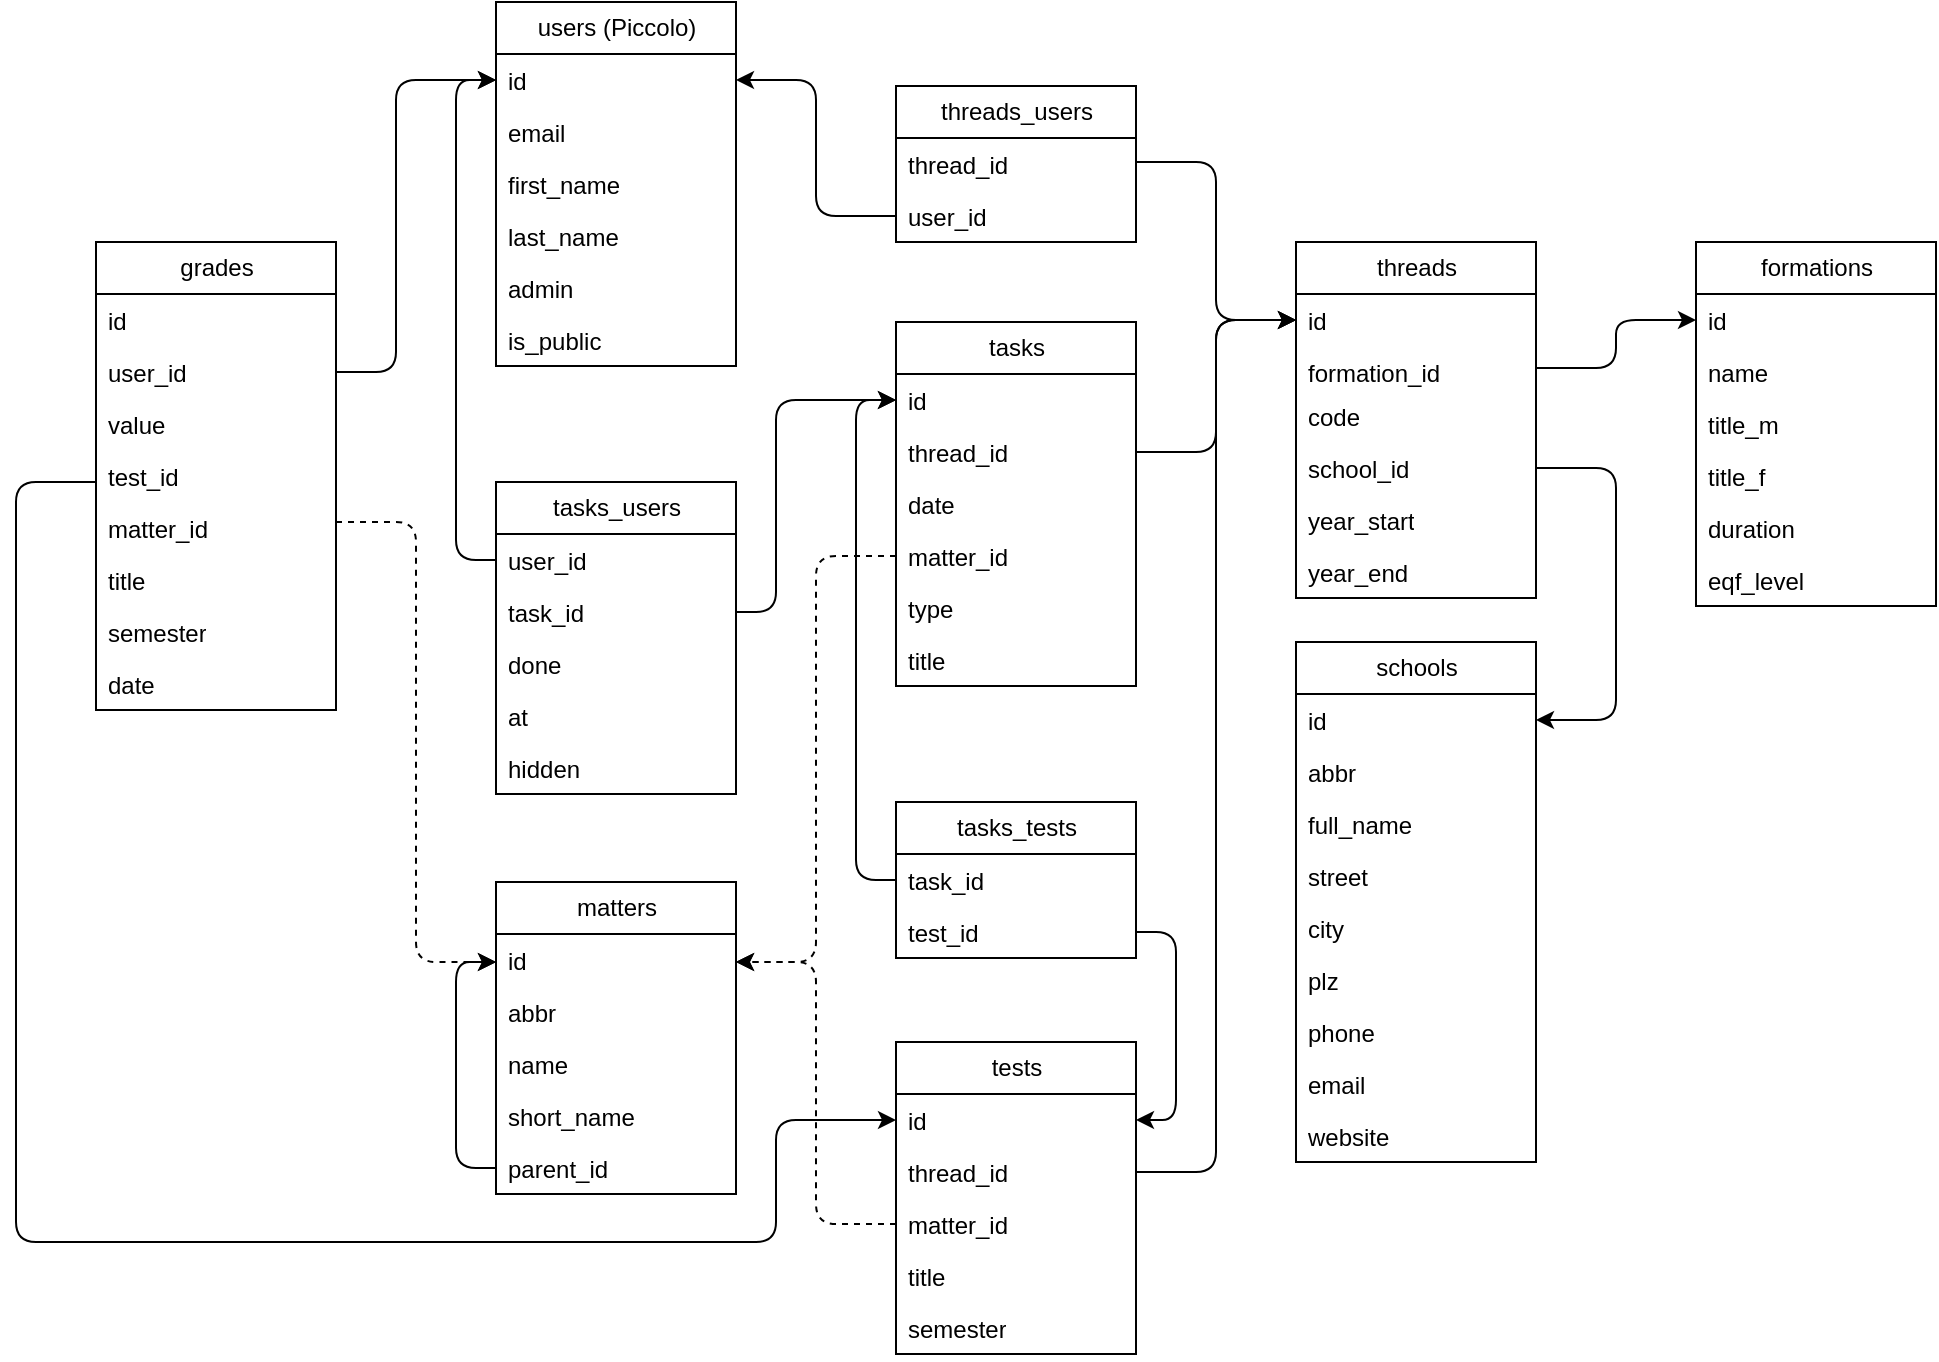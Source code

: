<mxfile>
    <diagram id="cqdpETuABZV71uQ6FCJ5" name="Page-1">
        <mxGraphModel dx="1222" dy="686" grid="1" gridSize="10" guides="1" tooltips="1" connect="1" arrows="1" fold="1" page="1" pageScale="1" pageWidth="1169" pageHeight="827" background="none" math="0" shadow="0">
            <root>
                <mxCell id="0"/>
                <mxCell id="1" parent="0"/>
                <mxCell id="17" value="threads_users" style="swimlane;fontStyle=0;childLayout=stackLayout;horizontal=1;startSize=26;fillColor=none;horizontalStack=0;resizeParent=1;resizeParentMax=0;resizeLast=0;collapsible=1;marginBottom=0;html=1;" parent="1" vertex="1">
                    <mxGeometry x="520" y="82" width="120" height="78" as="geometry">
                        <mxRectangle x="320" y="280" width="80" height="30" as="alternateBounds"/>
                    </mxGeometry>
                </mxCell>
                <mxCell id="94" value="thread_id" style="text;strokeColor=none;fillColor=none;align=left;verticalAlign=top;spacingLeft=4;spacingRight=4;overflow=hidden;rotatable=0;points=[[0,0.5],[1,0.5]];portConstraint=eastwest;whiteSpace=wrap;html=1;" parent="17" vertex="1">
                    <mxGeometry y="26" width="120" height="26" as="geometry"/>
                </mxCell>
                <mxCell id="19" value="user_id" style="text;strokeColor=none;fillColor=none;align=left;verticalAlign=top;spacingLeft=4;spacingRight=4;overflow=hidden;rotatable=0;points=[[0,0.5],[1,0.5]];portConstraint=eastwest;whiteSpace=wrap;html=1;" parent="17" vertex="1">
                    <mxGeometry y="52" width="120" height="26" as="geometry"/>
                </mxCell>
                <mxCell id="30" value="users (Piccolo)" style="swimlane;fontStyle=0;childLayout=stackLayout;horizontal=1;startSize=26;fillColor=none;horizontalStack=0;resizeParent=1;resizeParentMax=0;resizeLast=0;collapsible=1;marginBottom=0;html=1;" parent="1" vertex="1">
                    <mxGeometry x="320" y="40" width="120" height="182" as="geometry">
                        <mxRectangle x="80" y="120" width="80" height="30" as="alternateBounds"/>
                    </mxGeometry>
                </mxCell>
                <mxCell id="31" value="id" style="text;strokeColor=none;fillColor=none;align=left;verticalAlign=top;spacingLeft=4;spacingRight=4;overflow=hidden;rotatable=0;points=[[0,0.5],[1,0.5]];portConstraint=eastwest;whiteSpace=wrap;html=1;" parent="30" vertex="1">
                    <mxGeometry y="26" width="120" height="26" as="geometry"/>
                </mxCell>
                <mxCell id="32" value="email" style="text;strokeColor=none;fillColor=none;align=left;verticalAlign=top;spacingLeft=4;spacingRight=4;overflow=hidden;rotatable=0;points=[[0,0.5],[1,0.5]];portConstraint=eastwest;whiteSpace=wrap;html=1;" parent="30" vertex="1">
                    <mxGeometry y="52" width="120" height="26" as="geometry"/>
                </mxCell>
                <mxCell id="33" value="first_name" style="text;strokeColor=none;fillColor=none;align=left;verticalAlign=top;spacingLeft=4;spacingRight=4;overflow=hidden;rotatable=0;points=[[0,0.5],[1,0.5]];portConstraint=eastwest;whiteSpace=wrap;html=1;" parent="30" vertex="1">
                    <mxGeometry y="78" width="120" height="26" as="geometry"/>
                </mxCell>
                <mxCell id="34" value="last_name" style="text;strokeColor=none;fillColor=none;align=left;verticalAlign=top;spacingLeft=4;spacingRight=4;overflow=hidden;rotatable=0;points=[[0,0.5],[1,0.5]];portConstraint=eastwest;whiteSpace=wrap;html=1;" parent="30" vertex="1">
                    <mxGeometry y="104" width="120" height="26" as="geometry"/>
                </mxCell>
                <mxCell id="35" value="admin" style="text;strokeColor=none;fillColor=none;align=left;verticalAlign=top;spacingLeft=4;spacingRight=4;overflow=hidden;rotatable=0;points=[[0,0.5],[1,0.5]];portConstraint=eastwest;whiteSpace=wrap;html=1;" parent="30" vertex="1">
                    <mxGeometry y="130" width="120" height="26" as="geometry"/>
                </mxCell>
                <mxCell id="265" value="is_public" style="text;strokeColor=none;fillColor=none;align=left;verticalAlign=top;spacingLeft=4;spacingRight=4;overflow=hidden;rotatable=0;points=[[0,0.5],[1,0.5]];portConstraint=eastwest;whiteSpace=wrap;html=1;" parent="30" vertex="1">
                    <mxGeometry y="156" width="120" height="26" as="geometry"/>
                </mxCell>
                <mxCell id="148" value="threads" style="swimlane;fontStyle=0;childLayout=stackLayout;horizontal=1;startSize=26;fillColor=none;horizontalStack=0;resizeParent=1;resizeParentMax=0;resizeLast=0;collapsible=1;marginBottom=0;html=1;" parent="1" vertex="1">
                    <mxGeometry x="720" y="160" width="120" height="178" as="geometry">
                        <mxRectangle x="720" y="120" width="80" height="30" as="alternateBounds"/>
                    </mxGeometry>
                </mxCell>
                <mxCell id="149" value="id" style="text;strokeColor=none;fillColor=none;align=left;verticalAlign=top;spacingLeft=4;spacingRight=4;overflow=hidden;rotatable=0;points=[[0,0.5],[1,0.5]];portConstraint=eastwest;whiteSpace=wrap;html=1;" parent="148" vertex="1">
                    <mxGeometry y="26" width="120" height="26" as="geometry"/>
                </mxCell>
                <mxCell id="150" value="formation_id" style="text;strokeColor=none;fillColor=none;align=left;verticalAlign=top;spacingLeft=4;spacingRight=4;overflow=hidden;rotatable=0;points=[[0,0.5],[1,0.5]];portConstraint=eastwest;whiteSpace=wrap;html=1;" parent="148" vertex="1">
                    <mxGeometry y="52" width="120" height="22" as="geometry"/>
                </mxCell>
                <mxCell id="151" value="code" style="text;strokeColor=none;fillColor=none;align=left;verticalAlign=top;spacingLeft=4;spacingRight=4;overflow=hidden;rotatable=0;points=[[0,0.5],[1,0.5]];portConstraint=eastwest;whiteSpace=wrap;html=1;" parent="148" vertex="1">
                    <mxGeometry y="74" width="120" height="26" as="geometry"/>
                </mxCell>
                <mxCell id="152" value="school_id" style="text;strokeColor=none;fillColor=none;align=left;verticalAlign=top;spacingLeft=4;spacingRight=4;overflow=hidden;rotatable=0;points=[[0,0.5],[1,0.5]];portConstraint=eastwest;whiteSpace=wrap;html=1;" parent="148" vertex="1">
                    <mxGeometry y="100" width="120" height="26" as="geometry"/>
                </mxCell>
                <mxCell id="153" value="year_start" style="text;strokeColor=none;fillColor=none;align=left;verticalAlign=top;spacingLeft=4;spacingRight=4;overflow=hidden;rotatable=0;points=[[0,0.5],[1,0.5]];portConstraint=eastwest;whiteSpace=wrap;html=1;" parent="148" vertex="1">
                    <mxGeometry y="126" width="120" height="26" as="geometry"/>
                </mxCell>
                <mxCell id="154" value="year_end" style="text;strokeColor=none;fillColor=none;align=left;verticalAlign=top;spacingLeft=4;spacingRight=4;overflow=hidden;rotatable=0;points=[[0,0.5],[1,0.5]];portConstraint=eastwest;whiteSpace=wrap;html=1;" parent="148" vertex="1">
                    <mxGeometry y="152" width="120" height="26" as="geometry"/>
                </mxCell>
                <mxCell id="155" value="formations" style="swimlane;fontStyle=0;childLayout=stackLayout;horizontal=1;startSize=26;fillColor=none;horizontalStack=0;resizeParent=1;resizeParentMax=0;resizeLast=0;collapsible=1;marginBottom=0;html=1;" parent="1" vertex="1">
                    <mxGeometry x="920" y="160" width="120" height="182" as="geometry">
                        <mxRectangle x="680" y="120" width="80" height="30" as="alternateBounds"/>
                    </mxGeometry>
                </mxCell>
                <mxCell id="156" value="id" style="text;strokeColor=none;fillColor=none;align=left;verticalAlign=top;spacingLeft=4;spacingRight=4;overflow=hidden;rotatable=0;points=[[0,0.5],[1,0.5]];portConstraint=eastwest;whiteSpace=wrap;html=1;" parent="155" vertex="1">
                    <mxGeometry y="26" width="120" height="26" as="geometry"/>
                </mxCell>
                <mxCell id="157" value="name" style="text;strokeColor=none;fillColor=none;align=left;verticalAlign=top;spacingLeft=4;spacingRight=4;overflow=hidden;rotatable=0;points=[[0,0.5],[1,0.5]];portConstraint=eastwest;whiteSpace=wrap;html=1;" parent="155" vertex="1">
                    <mxGeometry y="52" width="120" height="26" as="geometry"/>
                </mxCell>
                <mxCell id="169" value="title_m" style="text;strokeColor=none;fillColor=none;align=left;verticalAlign=top;spacingLeft=4;spacingRight=4;overflow=hidden;rotatable=0;points=[[0,0.5],[1,0.5]];portConstraint=eastwest;whiteSpace=wrap;html=1;" parent="155" vertex="1">
                    <mxGeometry y="78" width="120" height="26" as="geometry"/>
                </mxCell>
                <mxCell id="170" value="title_f" style="text;strokeColor=none;fillColor=none;align=left;verticalAlign=top;spacingLeft=4;spacingRight=4;overflow=hidden;rotatable=0;points=[[0,0.5],[1,0.5]];portConstraint=eastwest;whiteSpace=wrap;html=1;" parent="155" vertex="1">
                    <mxGeometry y="104" width="120" height="26" as="geometry"/>
                </mxCell>
                <mxCell id="158" value="duration" style="text;strokeColor=none;fillColor=none;align=left;verticalAlign=top;spacingLeft=4;spacingRight=4;overflow=hidden;rotatable=0;points=[[0,0.5],[1,0.5]];portConstraint=eastwest;whiteSpace=wrap;html=1;" parent="155" vertex="1">
                    <mxGeometry y="130" width="120" height="26" as="geometry"/>
                </mxCell>
                <mxCell id="253" value="eqf_level" style="text;strokeColor=none;fillColor=none;align=left;verticalAlign=top;spacingLeft=4;spacingRight=4;overflow=hidden;rotatable=0;points=[[0,0.5],[1,0.5]];portConstraint=eastwest;whiteSpace=wrap;html=1;" parent="155" vertex="1">
                    <mxGeometry y="156" width="120" height="26" as="geometry"/>
                </mxCell>
                <mxCell id="159" value="schools" style="swimlane;fontStyle=0;childLayout=stackLayout;horizontal=1;startSize=26;fillColor=none;horizontalStack=0;resizeParent=1;resizeParentMax=0;resizeLast=0;collapsible=1;marginBottom=0;html=1;" parent="1" vertex="1">
                    <mxGeometry x="720" y="360" width="120" height="260" as="geometry">
                        <mxRectangle x="680" y="360" width="80" height="30" as="alternateBounds"/>
                    </mxGeometry>
                </mxCell>
                <mxCell id="160" value="id" style="text;strokeColor=none;fillColor=none;align=left;verticalAlign=top;spacingLeft=4;spacingRight=4;overflow=hidden;rotatable=0;points=[[0,0.5],[1,0.5]];portConstraint=eastwest;whiteSpace=wrap;html=1;" parent="159" vertex="1">
                    <mxGeometry y="26" width="120" height="26" as="geometry"/>
                </mxCell>
                <mxCell id="161" value="abbr" style="text;strokeColor=none;fillColor=none;align=left;verticalAlign=top;spacingLeft=4;spacingRight=4;overflow=hidden;rotatable=0;points=[[0,0.5],[1,0.5]];portConstraint=eastwest;whiteSpace=wrap;html=1;" parent="159" vertex="1">
                    <mxGeometry y="52" width="120" height="26" as="geometry"/>
                </mxCell>
                <mxCell id="162" value="full_name" style="text;strokeColor=none;fillColor=none;align=left;verticalAlign=top;spacingLeft=4;spacingRight=4;overflow=hidden;rotatable=0;points=[[0,0.5],[1,0.5]];portConstraint=eastwest;whiteSpace=wrap;html=1;" parent="159" vertex="1">
                    <mxGeometry y="78" width="120" height="26" as="geometry"/>
                </mxCell>
                <mxCell id="163" value="street" style="text;strokeColor=none;fillColor=none;align=left;verticalAlign=top;spacingLeft=4;spacingRight=4;overflow=hidden;rotatable=0;points=[[0,0.5],[1,0.5]];portConstraint=eastwest;whiteSpace=wrap;html=1;" parent="159" vertex="1">
                    <mxGeometry y="104" width="120" height="26" as="geometry"/>
                </mxCell>
                <mxCell id="164" value="city" style="text;strokeColor=none;fillColor=none;align=left;verticalAlign=top;spacingLeft=4;spacingRight=4;overflow=hidden;rotatable=0;points=[[0,0.5],[1,0.5]];portConstraint=eastwest;whiteSpace=wrap;html=1;" parent="159" vertex="1">
                    <mxGeometry y="130" width="120" height="26" as="geometry"/>
                </mxCell>
                <mxCell id="165" value="plz" style="text;strokeColor=none;fillColor=none;align=left;verticalAlign=top;spacingLeft=4;spacingRight=4;overflow=hidden;rotatable=0;points=[[0,0.5],[1,0.5]];portConstraint=eastwest;whiteSpace=wrap;html=1;" parent="159" vertex="1">
                    <mxGeometry y="156" width="120" height="26" as="geometry"/>
                </mxCell>
                <mxCell id="166" value="phone" style="text;strokeColor=none;fillColor=none;align=left;verticalAlign=top;spacingLeft=4;spacingRight=4;overflow=hidden;rotatable=0;points=[[0,0.5],[1,0.5]];portConstraint=eastwest;whiteSpace=wrap;html=1;" parent="159" vertex="1">
                    <mxGeometry y="182" width="120" height="26" as="geometry"/>
                </mxCell>
                <mxCell id="167" value="email" style="text;strokeColor=none;fillColor=none;align=left;verticalAlign=top;spacingLeft=4;spacingRight=4;overflow=hidden;rotatable=0;points=[[0,0.5],[1,0.5]];portConstraint=eastwest;whiteSpace=wrap;html=1;" parent="159" vertex="1">
                    <mxGeometry y="208" width="120" height="26" as="geometry"/>
                </mxCell>
                <mxCell id="168" value="website" style="text;strokeColor=none;fillColor=none;align=left;verticalAlign=top;spacingLeft=4;spacingRight=4;overflow=hidden;rotatable=0;points=[[0,0.5],[1,0.5]];portConstraint=eastwest;whiteSpace=wrap;html=1;" parent="159" vertex="1">
                    <mxGeometry y="234" width="120" height="26" as="geometry"/>
                </mxCell>
                <mxCell id="171" style="edgeStyle=orthogonalEdgeStyle;html=1;" parent="1" source="150" target="156" edge="1">
                    <mxGeometry relative="1" as="geometry"/>
                </mxCell>
                <mxCell id="172" style="edgeStyle=orthogonalEdgeStyle;html=1;" parent="1" source="152" target="160" edge="1">
                    <mxGeometry relative="1" as="geometry">
                        <Array as="points">
                            <mxPoint x="880" y="273"/>
                            <mxPoint x="880" y="399"/>
                        </Array>
                    </mxGeometry>
                </mxCell>
                <mxCell id="175" value="tasks" style="swimlane;fontStyle=0;childLayout=stackLayout;horizontal=1;startSize=26;fillColor=none;horizontalStack=0;resizeParent=1;resizeParentMax=0;resizeLast=0;collapsible=1;marginBottom=0;html=1;" parent="1" vertex="1">
                    <mxGeometry x="520" y="200" width="120" height="182" as="geometry"/>
                </mxCell>
                <mxCell id="176" value="id" style="text;strokeColor=none;fillColor=none;align=left;verticalAlign=top;spacingLeft=4;spacingRight=4;overflow=hidden;rotatable=0;points=[[0,0.5],[1,0.5]];portConstraint=eastwest;whiteSpace=wrap;html=1;" parent="175" vertex="1">
                    <mxGeometry y="26" width="120" height="26" as="geometry"/>
                </mxCell>
                <mxCell id="178" value="thread_id" style="text;strokeColor=none;fillColor=none;align=left;verticalAlign=top;spacingLeft=4;spacingRight=4;overflow=hidden;rotatable=0;points=[[0,0.5],[1,0.5]];portConstraint=eastwest;whiteSpace=wrap;html=1;" parent="175" vertex="1">
                    <mxGeometry y="52" width="120" height="26" as="geometry"/>
                </mxCell>
                <mxCell id="177" value="date" style="text;strokeColor=none;fillColor=none;align=left;verticalAlign=top;spacingLeft=4;spacingRight=4;overflow=hidden;rotatable=0;points=[[0,0.5],[1,0.5]];portConstraint=eastwest;whiteSpace=wrap;html=1;" parent="175" vertex="1">
                    <mxGeometry y="78" width="120" height="26" as="geometry"/>
                </mxCell>
                <mxCell id="180" value="matter_id" style="text;strokeColor=none;fillColor=none;align=left;verticalAlign=top;spacingLeft=4;spacingRight=4;overflow=hidden;rotatable=0;points=[[0,0.5],[1,0.5]];portConstraint=eastwest;whiteSpace=wrap;html=1;" parent="175" vertex="1">
                    <mxGeometry y="104" width="120" height="26" as="geometry"/>
                </mxCell>
                <mxCell id="179" value="type&lt;br&gt;&lt;br&gt;(&quot;homework&quot;, &quot;test&quot;, &quot;info&quot;)" style="text;strokeColor=none;fillColor=none;align=left;verticalAlign=top;spacingLeft=4;spacingRight=4;overflow=hidden;rotatable=0;points=[[0,0.5],[1,0.5]];portConstraint=eastwest;whiteSpace=wrap;html=1;" parent="175" vertex="1">
                    <mxGeometry y="130" width="120" height="26" as="geometry"/>
                </mxCell>
                <mxCell id="181" value="title" style="text;strokeColor=none;fillColor=none;align=left;verticalAlign=top;spacingLeft=4;spacingRight=4;overflow=hidden;rotatable=0;points=[[0,0.5],[1,0.5]];portConstraint=eastwest;whiteSpace=wrap;html=1;" parent="175" vertex="1">
                    <mxGeometry y="156" width="120" height="26" as="geometry"/>
                </mxCell>
                <mxCell id="185" value="matters" style="swimlane;fontStyle=0;childLayout=stackLayout;horizontal=1;startSize=26;fillColor=none;horizontalStack=0;resizeParent=1;resizeParentMax=0;resizeLast=0;collapsible=1;marginBottom=0;html=1;" parent="1" vertex="1">
                    <mxGeometry x="320" y="480" width="120" height="156" as="geometry"/>
                </mxCell>
                <mxCell id="186" value="id" style="text;strokeColor=none;fillColor=none;align=left;verticalAlign=top;spacingLeft=4;spacingRight=4;overflow=hidden;rotatable=0;points=[[0,0.5],[1,0.5]];portConstraint=eastwest;whiteSpace=wrap;html=1;" parent="185" vertex="1">
                    <mxGeometry y="26" width="120" height="26" as="geometry"/>
                </mxCell>
                <mxCell id="187" value="abbr" style="text;strokeColor=none;fillColor=none;align=left;verticalAlign=top;spacingLeft=4;spacingRight=4;overflow=hidden;rotatable=0;points=[[0,0.5],[1,0.5]];portConstraint=eastwest;whiteSpace=wrap;html=1;" parent="185" vertex="1">
                    <mxGeometry y="52" width="120" height="26" as="geometry"/>
                </mxCell>
                <mxCell id="188" value="name" style="text;strokeColor=none;fillColor=none;align=left;verticalAlign=top;spacingLeft=4;spacingRight=4;overflow=hidden;rotatable=0;points=[[0,0.5],[1,0.5]];portConstraint=eastwest;whiteSpace=wrap;html=1;" parent="185" vertex="1">
                    <mxGeometry y="78" width="120" height="26" as="geometry"/>
                </mxCell>
                <mxCell id="189" value="short_name" style="text;strokeColor=none;fillColor=none;align=left;verticalAlign=top;spacingLeft=4;spacingRight=4;overflow=hidden;rotatable=0;points=[[0,0.5],[1,0.5]];portConstraint=eastwest;whiteSpace=wrap;html=1;" parent="185" vertex="1">
                    <mxGeometry y="104" width="120" height="26" as="geometry"/>
                </mxCell>
                <mxCell id="247" style="edgeStyle=orthogonalEdgeStyle;html=1;" parent="185" source="246" target="186" edge="1">
                    <mxGeometry relative="1" as="geometry">
                        <Array as="points">
                            <mxPoint x="-20" y="143"/>
                            <mxPoint x="-20" y="40"/>
                        </Array>
                    </mxGeometry>
                </mxCell>
                <mxCell id="246" value="parent_id" style="text;strokeColor=none;fillColor=none;align=left;verticalAlign=top;spacingLeft=4;spacingRight=4;overflow=hidden;rotatable=0;points=[[0,0.5],[1,0.5]];portConstraint=eastwest;whiteSpace=wrap;html=1;" parent="185" vertex="1">
                    <mxGeometry y="130" width="120" height="26" as="geometry"/>
                </mxCell>
                <mxCell id="199" value="grades" style="swimlane;fontStyle=0;childLayout=stackLayout;horizontal=1;startSize=26;fillColor=none;horizontalStack=0;resizeParent=1;resizeParentMax=0;resizeLast=0;collapsible=1;marginBottom=0;html=1;" parent="1" vertex="1">
                    <mxGeometry x="120" y="160" width="120" height="234" as="geometry">
                        <mxRectangle x="120" y="120" width="80" height="30" as="alternateBounds"/>
                    </mxGeometry>
                </mxCell>
                <mxCell id="200" value="id" style="text;strokeColor=none;fillColor=none;align=left;verticalAlign=top;spacingLeft=4;spacingRight=4;overflow=hidden;rotatable=0;points=[[0,0.5],[1,0.5]];portConstraint=eastwest;whiteSpace=wrap;html=1;" parent="199" vertex="1">
                    <mxGeometry y="26" width="120" height="26" as="geometry"/>
                </mxCell>
                <mxCell id="201" value="user_id" style="text;strokeColor=none;fillColor=none;align=left;verticalAlign=top;spacingLeft=4;spacingRight=4;overflow=hidden;rotatable=0;points=[[0,0.5],[1,0.5]];portConstraint=eastwest;whiteSpace=wrap;html=1;" parent="199" vertex="1">
                    <mxGeometry y="52" width="120" height="26" as="geometry"/>
                </mxCell>
                <mxCell id="203" value="value" style="text;strokeColor=none;fillColor=none;align=left;verticalAlign=top;spacingLeft=4;spacingRight=4;overflow=hidden;rotatable=0;points=[[0,0.5],[1,0.5]];portConstraint=eastwest;whiteSpace=wrap;html=1;" parent="199" vertex="1">
                    <mxGeometry y="78" width="120" height="26" as="geometry"/>
                </mxCell>
                <mxCell id="202" value="test_id" style="text;strokeColor=none;fillColor=none;align=left;verticalAlign=top;spacingLeft=4;spacingRight=4;overflow=hidden;rotatable=0;points=[[0,0.5],[1,0.5]];portConstraint=eastwest;whiteSpace=wrap;html=1;" parent="199" vertex="1">
                    <mxGeometry y="104" width="120" height="26" as="geometry"/>
                </mxCell>
                <mxCell id="213" value="matter_id" style="text;strokeColor=none;fillColor=none;align=left;verticalAlign=top;spacingLeft=4;spacingRight=4;overflow=hidden;rotatable=0;points=[[0,0.5],[1,0.5]];portConstraint=eastwest;whiteSpace=wrap;html=1;" parent="199" vertex="1">
                    <mxGeometry y="130" width="120" height="26" as="geometry"/>
                </mxCell>
                <mxCell id="214" value="title" style="text;strokeColor=none;fillColor=none;align=left;verticalAlign=top;spacingLeft=4;spacingRight=4;overflow=hidden;rotatable=0;points=[[0,0.5],[1,0.5]];portConstraint=eastwest;whiteSpace=wrap;html=1;" parent="199" vertex="1">
                    <mxGeometry y="156" width="120" height="26" as="geometry"/>
                </mxCell>
                <mxCell id="259" value="semester" style="text;strokeColor=none;fillColor=none;align=left;verticalAlign=top;spacingLeft=4;spacingRight=4;overflow=hidden;rotatable=0;points=[[0,0.5],[1,0.5]];portConstraint=eastwest;whiteSpace=wrap;html=1;" parent="199" vertex="1">
                    <mxGeometry y="182" width="120" height="26" as="geometry"/>
                </mxCell>
                <mxCell id="204" value="date" style="text;strokeColor=none;fillColor=none;align=left;verticalAlign=top;spacingLeft=4;spacingRight=4;overflow=hidden;rotatable=0;points=[[0,0.5],[1,0.5]];portConstraint=eastwest;whiteSpace=wrap;html=1;" parent="199" vertex="1">
                    <mxGeometry y="208" width="120" height="26" as="geometry"/>
                </mxCell>
                <mxCell id="205" value="tests" style="swimlane;fontStyle=0;childLayout=stackLayout;horizontal=1;startSize=26;fillColor=none;horizontalStack=0;resizeParent=1;resizeParentMax=0;resizeLast=0;collapsible=1;marginBottom=0;html=1;" parent="1" vertex="1">
                    <mxGeometry x="520" y="560" width="120" height="156" as="geometry">
                        <mxRectangle x="480" y="480" width="70" height="30" as="alternateBounds"/>
                    </mxGeometry>
                </mxCell>
                <mxCell id="206" value="id" style="text;strokeColor=none;fillColor=none;align=left;verticalAlign=top;spacingLeft=4;spacingRight=4;overflow=hidden;rotatable=0;points=[[0,0.5],[1,0.5]];portConstraint=eastwest;whiteSpace=wrap;html=1;" parent="205" vertex="1">
                    <mxGeometry y="26" width="120" height="26" as="geometry"/>
                </mxCell>
                <mxCell id="207" value="thread_id" style="text;strokeColor=none;fillColor=none;align=left;verticalAlign=top;spacingLeft=4;spacingRight=4;overflow=hidden;rotatable=0;points=[[0,0.5],[1,0.5]];portConstraint=eastwest;whiteSpace=wrap;html=1;" parent="205" vertex="1">
                    <mxGeometry y="52" width="120" height="26" as="geometry"/>
                </mxCell>
                <mxCell id="208" value="matter_id" style="text;strokeColor=none;fillColor=none;align=left;verticalAlign=top;spacingLeft=4;spacingRight=4;overflow=hidden;rotatable=0;points=[[0,0.5],[1,0.5]];portConstraint=eastwest;whiteSpace=wrap;html=1;" parent="205" vertex="1">
                    <mxGeometry y="78" width="120" height="26" as="geometry"/>
                </mxCell>
                <mxCell id="209" value="title" style="text;strokeColor=none;fillColor=none;align=left;verticalAlign=top;spacingLeft=4;spacingRight=4;overflow=hidden;rotatable=0;points=[[0,0.5],[1,0.5]];portConstraint=eastwest;whiteSpace=wrap;html=1;" parent="205" vertex="1">
                    <mxGeometry y="104" width="120" height="26" as="geometry"/>
                </mxCell>
                <mxCell id="211" value="semester" style="text;strokeColor=none;fillColor=none;align=left;verticalAlign=top;spacingLeft=4;spacingRight=4;overflow=hidden;rotatable=0;points=[[0,0.5],[1,0.5]];portConstraint=eastwest;whiteSpace=wrap;html=1;" parent="205" vertex="1">
                    <mxGeometry y="130" width="120" height="26" as="geometry"/>
                </mxCell>
                <mxCell id="218" style="edgeStyle=orthogonalEdgeStyle;html=1;" parent="1" source="178" target="149" edge="1">
                    <mxGeometry relative="1" as="geometry"/>
                </mxCell>
                <mxCell id="219" style="edgeStyle=orthogonalEdgeStyle;html=1;" parent="1" source="207" target="149" edge="1">
                    <mxGeometry relative="1" as="geometry">
                        <Array as="points">
                            <mxPoint x="680" y="625"/>
                            <mxPoint x="680" y="199"/>
                        </Array>
                    </mxGeometry>
                </mxCell>
                <mxCell id="236" style="edgeStyle=orthogonalEdgeStyle;html=1;dashed=1;" parent="1" source="213" target="186" edge="1">
                    <mxGeometry relative="1" as="geometry">
                        <Array as="points">
                            <mxPoint x="280" y="300"/>
                            <mxPoint x="280" y="520"/>
                        </Array>
                    </mxGeometry>
                </mxCell>
                <mxCell id="237" style="edgeStyle=orthogonalEdgeStyle;html=1;dashed=1;" parent="1" source="180" target="186" edge="1">
                    <mxGeometry relative="1" as="geometry">
                        <Array as="points">
                            <mxPoint x="480" y="317"/>
                            <mxPoint x="480" y="520"/>
                        </Array>
                    </mxGeometry>
                </mxCell>
                <mxCell id="238" style="edgeStyle=orthogonalEdgeStyle;html=1;dashed=1;" parent="1" source="208" target="186" edge="1">
                    <mxGeometry relative="1" as="geometry">
                        <Array as="points">
                            <mxPoint x="480" y="651"/>
                            <mxPoint x="480" y="520"/>
                        </Array>
                    </mxGeometry>
                </mxCell>
                <mxCell id="239" style="edgeStyle=orthogonalEdgeStyle;html=1;" parent="1" source="202" target="206" edge="1">
                    <mxGeometry relative="1" as="geometry">
                        <Array as="points">
                            <mxPoint x="80" y="280"/>
                            <mxPoint x="80" y="660"/>
                            <mxPoint x="460" y="660"/>
                            <mxPoint x="460" y="599"/>
                        </Array>
                    </mxGeometry>
                </mxCell>
                <mxCell id="256" style="edgeStyle=orthogonalEdgeStyle;html=1;" parent="1" source="201" target="31" edge="1">
                    <mxGeometry relative="1" as="geometry">
                        <Array as="points">
                            <mxPoint x="270" y="225"/>
                            <mxPoint x="270" y="79"/>
                        </Array>
                        <mxPoint x="320" y="199" as="targetPoint"/>
                    </mxGeometry>
                </mxCell>
                <mxCell id="257" style="edgeStyle=orthogonalEdgeStyle;html=1;" parent="1" source="19" target="31" edge="1">
                    <mxGeometry relative="1" as="geometry">
                        <Array as="points">
                            <mxPoint x="480" y="147"/>
                            <mxPoint x="480" y="79"/>
                        </Array>
                        <mxPoint x="440" y="199" as="targetPoint"/>
                    </mxGeometry>
                </mxCell>
                <mxCell id="258" style="edgeStyle=orthogonalEdgeStyle;html=1;" parent="1" source="94" target="149" edge="1">
                    <mxGeometry relative="1" as="geometry">
                        <Array as="points">
                            <mxPoint x="680" y="120"/>
                            <mxPoint x="680" y="199"/>
                        </Array>
                    </mxGeometry>
                </mxCell>
                <mxCell id="260" value="tasks_users" style="swimlane;fontStyle=0;childLayout=stackLayout;horizontal=1;startSize=26;fillColor=none;horizontalStack=0;resizeParent=1;resizeParentMax=0;resizeLast=0;collapsible=1;marginBottom=0;html=1;" parent="1" vertex="1">
                    <mxGeometry x="320" y="280" width="120" height="156" as="geometry">
                        <mxRectangle x="320" y="280" width="80" height="30" as="alternateBounds"/>
                    </mxGeometry>
                </mxCell>
                <mxCell id="261" value="user_id" style="text;strokeColor=none;fillColor=none;align=left;verticalAlign=top;spacingLeft=4;spacingRight=4;overflow=hidden;rotatable=0;points=[[0,0.5],[1,0.5]];portConstraint=eastwest;whiteSpace=wrap;html=1;" parent="260" vertex="1">
                    <mxGeometry y="26" width="120" height="26" as="geometry"/>
                </mxCell>
                <mxCell id="262" value="task_id" style="text;strokeColor=none;fillColor=none;align=left;verticalAlign=top;spacingLeft=4;spacingRight=4;overflow=hidden;rotatable=0;points=[[0,0.5],[1,0.5]];portConstraint=eastwest;whiteSpace=wrap;html=1;" parent="260" vertex="1">
                    <mxGeometry y="52" width="120" height="26" as="geometry"/>
                </mxCell>
                <mxCell id="263" value="done" style="text;strokeColor=none;fillColor=none;align=left;verticalAlign=top;spacingLeft=4;spacingRight=4;overflow=hidden;rotatable=0;points=[[0,0.5],[1,0.5]];portConstraint=eastwest;whiteSpace=wrap;html=1;" parent="260" vertex="1">
                    <mxGeometry y="78" width="120" height="26" as="geometry"/>
                </mxCell>
                <mxCell id="264" value="at" style="text;strokeColor=none;fillColor=none;align=left;verticalAlign=top;spacingLeft=4;spacingRight=4;overflow=hidden;rotatable=0;points=[[0,0.5],[1,0.5]];portConstraint=eastwest;whiteSpace=wrap;html=1;" parent="260" vertex="1">
                    <mxGeometry y="104" width="120" height="26" as="geometry"/>
                </mxCell>
                <mxCell id="282" value="hidden" style="text;strokeColor=none;fillColor=none;align=left;verticalAlign=top;spacingLeft=4;spacingRight=4;overflow=hidden;rotatable=0;points=[[0,0.5],[1,0.5]];portConstraint=eastwest;whiteSpace=wrap;html=1;" parent="260" vertex="1">
                    <mxGeometry y="130" width="120" height="26" as="geometry"/>
                </mxCell>
                <mxCell id="266" style="edgeStyle=orthogonalEdgeStyle;html=1;" parent="1" source="262" target="176" edge="1">
                    <mxGeometry relative="1" as="geometry">
                        <Array as="points">
                            <mxPoint x="460" y="345"/>
                            <mxPoint x="460" y="239"/>
                        </Array>
                    </mxGeometry>
                </mxCell>
                <mxCell id="267" style="edgeStyle=orthogonalEdgeStyle;html=1;" parent="1" source="261" target="31" edge="1">
                    <mxGeometry relative="1" as="geometry">
                        <Array as="points">
                            <mxPoint x="300" y="319"/>
                            <mxPoint x="300" y="79"/>
                        </Array>
                    </mxGeometry>
                </mxCell>
                <mxCell id="275" value="tasks_tests" style="swimlane;fontStyle=0;childLayout=stackLayout;horizontal=1;startSize=26;fillColor=none;horizontalStack=0;resizeParent=1;resizeParentMax=0;resizeLast=0;collapsible=1;marginBottom=0;html=1;" parent="1" vertex="1">
                    <mxGeometry x="520" y="440" width="120" height="78" as="geometry">
                        <mxRectangle x="320" y="280" width="80" height="30" as="alternateBounds"/>
                    </mxGeometry>
                </mxCell>
                <mxCell id="276" value="task_id" style="text;strokeColor=none;fillColor=none;align=left;verticalAlign=top;spacingLeft=4;spacingRight=4;overflow=hidden;rotatable=0;points=[[0,0.5],[1,0.5]];portConstraint=eastwest;whiteSpace=wrap;html=1;" parent="275" vertex="1">
                    <mxGeometry y="26" width="120" height="26" as="geometry"/>
                </mxCell>
                <mxCell id="277" value="test_id" style="text;strokeColor=none;fillColor=none;align=left;verticalAlign=top;spacingLeft=4;spacingRight=4;overflow=hidden;rotatable=0;points=[[0,0.5],[1,0.5]];portConstraint=eastwest;whiteSpace=wrap;html=1;" parent="275" vertex="1">
                    <mxGeometry y="52" width="120" height="26" as="geometry"/>
                </mxCell>
                <mxCell id="280" style="edgeStyle=orthogonalEdgeStyle;html=1;" parent="1" source="276" target="176" edge="1">
                    <mxGeometry relative="1" as="geometry">
                        <Array as="points">
                            <mxPoint x="500" y="479"/>
                            <mxPoint x="500" y="239.0"/>
                        </Array>
                    </mxGeometry>
                </mxCell>
                <mxCell id="281" style="edgeStyle=orthogonalEdgeStyle;html=1;" parent="1" source="277" target="206" edge="1">
                    <mxGeometry relative="1" as="geometry">
                        <Array as="points">
                            <mxPoint x="660" y="505"/>
                            <mxPoint x="660" y="599"/>
                        </Array>
                    </mxGeometry>
                </mxCell>
            </root>
        </mxGraphModel>
    </diagram>
</mxfile>